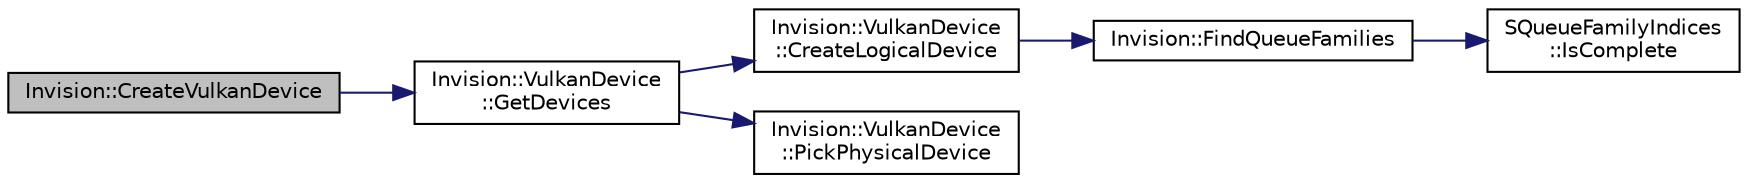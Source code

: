 digraph "Invision::CreateVulkanDevice"
{
 // LATEX_PDF_SIZE
  edge [fontname="Helvetica",fontsize="10",labelfontname="Helvetica",labelfontsize="10"];
  node [fontname="Helvetica",fontsize="10",shape=record];
  rankdir="LR";
  Node1 [label="Invision::CreateVulkanDevice",height=0.2,width=0.4,color="black", fillcolor="grey75", style="filled", fontcolor="black",tooltip=" "];
  Node1 -> Node2 [color="midnightblue",fontsize="10",style="solid",fontname="Helvetica"];
  Node2 [label="Invision::VulkanDevice\l::GetDevices",height=0.2,width=0.4,color="black", fillcolor="white", style="filled",URL="$class_invision_1_1_vulkan_device.html#a4f1ce3c94cb219d6f1dce39c3f696d74",tooltip=" "];
  Node2 -> Node3 [color="midnightblue",fontsize="10",style="solid",fontname="Helvetica"];
  Node3 [label="Invision::VulkanDevice\l::CreateLogicalDevice",height=0.2,width=0.4,color="black", fillcolor="white", style="filled",URL="$class_invision_1_1_vulkan_device.html#af828d1992a59185c8efdd17229226240",tooltip=" "];
  Node3 -> Node4 [color="midnightblue",fontsize="10",style="solid",fontname="Helvetica"];
  Node4 [label="Invision::FindQueueFamilies",height=0.2,width=0.4,color="black", fillcolor="white", style="filled",URL="$namespace_invision.html#a20f3ea575e96e64dee3be16ce8e92a9c",tooltip=" "];
  Node4 -> Node5 [color="midnightblue",fontsize="10",style="solid",fontname="Helvetica"];
  Node5 [label="SQueueFamilyIndices\l::IsComplete",height=0.2,width=0.4,color="black", fillcolor="white", style="filled",URL="$struct_s_queue_family_indices.html#a302c72b58ab548ac061d0236a98bdcd6",tooltip=" "];
  Node2 -> Node6 [color="midnightblue",fontsize="10",style="solid",fontname="Helvetica"];
  Node6 [label="Invision::VulkanDevice\l::PickPhysicalDevice",height=0.2,width=0.4,color="black", fillcolor="white", style="filled",URL="$class_invision_1_1_vulkan_device.html#a649f4a584bfbd8032b61afbe168c2522",tooltip=" "];
}
